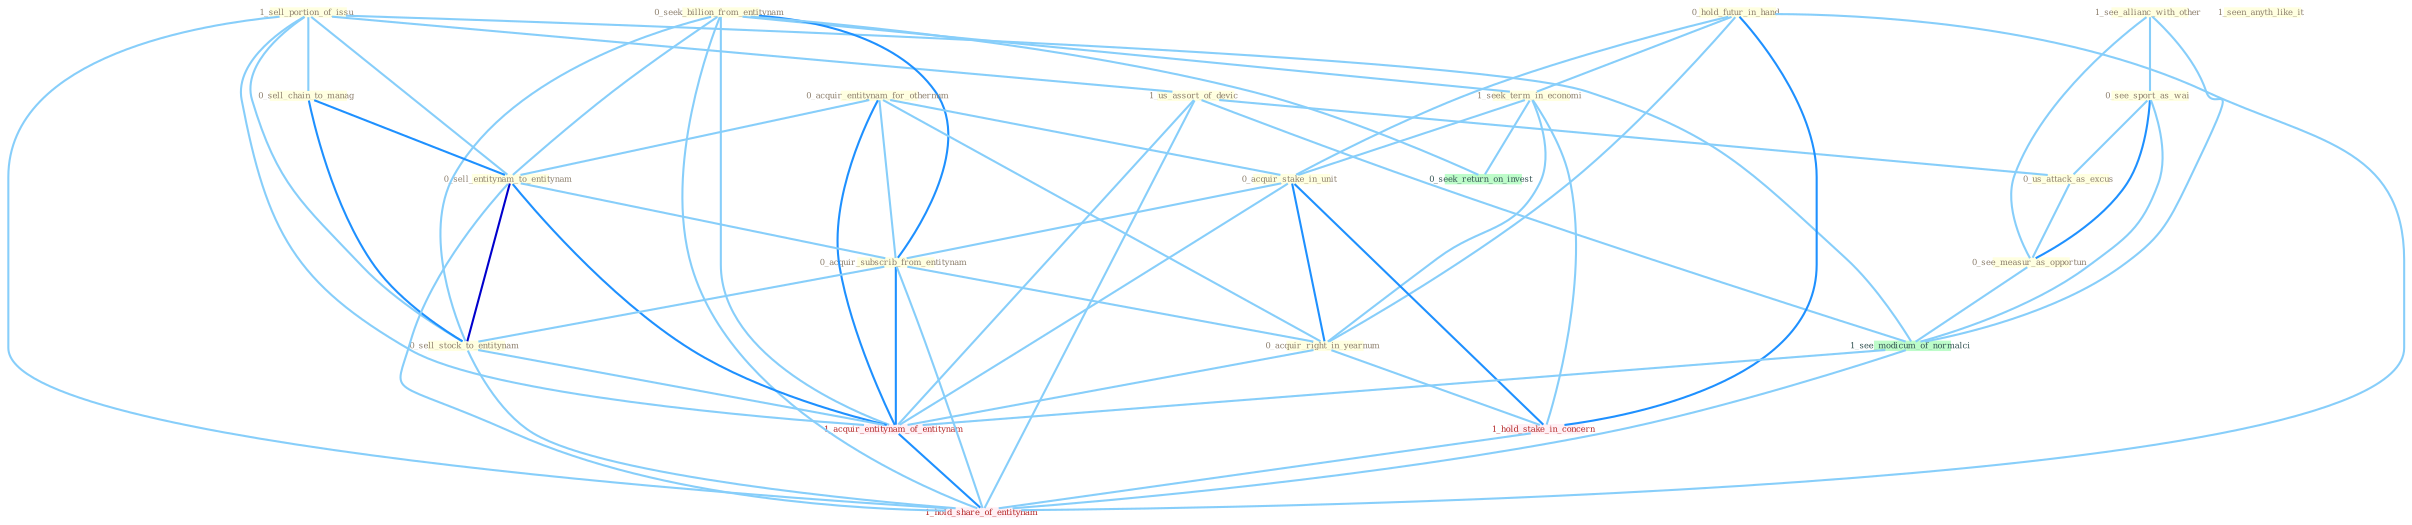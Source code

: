 Graph G{ 
    node
    [shape=polygon,style=filled,width=.5,height=.06,color="#BDFCC9",fixedsize=true,fontsize=4,
    fontcolor="#2f4f4f"];
    {node
    [color="#ffffe0", fontcolor="#8b7d6b"] "1_sell_portion_of_issu " "1_see_allianc_with_other " "0_seek_billion_from_entitynam " "1_us_assort_of_devic " "0_see_sport_as_wai " "0_acquir_entitynam_for_othernum " "0_hold_futur_in_hand " "1_seek_term_in_economi " "0_us_attack_as_excus " "0_sell_chain_to_manag " "0_sell_entitynam_to_entitynam " "0_acquir_stake_in_unit " "0_see_measur_as_opportun " "0_acquir_subscrib_from_entitynam " "0_sell_stock_to_entitynam " "0_acquir_right_in_yearnum " "1_seen_anyth_like_it "}
{node [color="#fff0f5", fontcolor="#b22222"] "1_hold_stake_in_concern " "1_acquir_entitynam_of_entitynam " "1_hold_share_of_entitynam "}
edge [color="#B0E2FF"];

	"1_sell_portion_of_issu " -- "1_us_assort_of_devic " [w="1", color="#87cefa" ];
	"1_sell_portion_of_issu " -- "0_sell_chain_to_manag " [w="1", color="#87cefa" ];
	"1_sell_portion_of_issu " -- "0_sell_entitynam_to_entitynam " [w="1", color="#87cefa" ];
	"1_sell_portion_of_issu " -- "0_sell_stock_to_entitynam " [w="1", color="#87cefa" ];
	"1_sell_portion_of_issu " -- "1_see_modicum_of_normalci " [w="1", color="#87cefa" ];
	"1_sell_portion_of_issu " -- "1_acquir_entitynam_of_entitynam " [w="1", color="#87cefa" ];
	"1_sell_portion_of_issu " -- "1_hold_share_of_entitynam " [w="1", color="#87cefa" ];
	"1_see_allianc_with_other " -- "0_see_sport_as_wai " [w="1", color="#87cefa" ];
	"1_see_allianc_with_other " -- "0_see_measur_as_opportun " [w="1", color="#87cefa" ];
	"1_see_allianc_with_other " -- "1_see_modicum_of_normalci " [w="1", color="#87cefa" ];
	"0_seek_billion_from_entitynam " -- "1_seek_term_in_economi " [w="1", color="#87cefa" ];
	"0_seek_billion_from_entitynam " -- "0_sell_entitynam_to_entitynam " [w="1", color="#87cefa" ];
	"0_seek_billion_from_entitynam " -- "0_acquir_subscrib_from_entitynam " [w="2", color="#1e90ff" , len=0.8];
	"0_seek_billion_from_entitynam " -- "0_sell_stock_to_entitynam " [w="1", color="#87cefa" ];
	"0_seek_billion_from_entitynam " -- "0_seek_return_on_invest " [w="1", color="#87cefa" ];
	"0_seek_billion_from_entitynam " -- "1_acquir_entitynam_of_entitynam " [w="1", color="#87cefa" ];
	"0_seek_billion_from_entitynam " -- "1_hold_share_of_entitynam " [w="1", color="#87cefa" ];
	"1_us_assort_of_devic " -- "0_us_attack_as_excus " [w="1", color="#87cefa" ];
	"1_us_assort_of_devic " -- "1_see_modicum_of_normalci " [w="1", color="#87cefa" ];
	"1_us_assort_of_devic " -- "1_acquir_entitynam_of_entitynam " [w="1", color="#87cefa" ];
	"1_us_assort_of_devic " -- "1_hold_share_of_entitynam " [w="1", color="#87cefa" ];
	"0_see_sport_as_wai " -- "0_us_attack_as_excus " [w="1", color="#87cefa" ];
	"0_see_sport_as_wai " -- "0_see_measur_as_opportun " [w="2", color="#1e90ff" , len=0.8];
	"0_see_sport_as_wai " -- "1_see_modicum_of_normalci " [w="1", color="#87cefa" ];
	"0_acquir_entitynam_for_othernum " -- "0_sell_entitynam_to_entitynam " [w="1", color="#87cefa" ];
	"0_acquir_entitynam_for_othernum " -- "0_acquir_stake_in_unit " [w="1", color="#87cefa" ];
	"0_acquir_entitynam_for_othernum " -- "0_acquir_subscrib_from_entitynam " [w="1", color="#87cefa" ];
	"0_acquir_entitynam_for_othernum " -- "0_acquir_right_in_yearnum " [w="1", color="#87cefa" ];
	"0_acquir_entitynam_for_othernum " -- "1_acquir_entitynam_of_entitynam " [w="2", color="#1e90ff" , len=0.8];
	"0_hold_futur_in_hand " -- "1_seek_term_in_economi " [w="1", color="#87cefa" ];
	"0_hold_futur_in_hand " -- "0_acquir_stake_in_unit " [w="1", color="#87cefa" ];
	"0_hold_futur_in_hand " -- "0_acquir_right_in_yearnum " [w="1", color="#87cefa" ];
	"0_hold_futur_in_hand " -- "1_hold_stake_in_concern " [w="2", color="#1e90ff" , len=0.8];
	"0_hold_futur_in_hand " -- "1_hold_share_of_entitynam " [w="1", color="#87cefa" ];
	"1_seek_term_in_economi " -- "0_acquir_stake_in_unit " [w="1", color="#87cefa" ];
	"1_seek_term_in_economi " -- "0_acquir_right_in_yearnum " [w="1", color="#87cefa" ];
	"1_seek_term_in_economi " -- "1_hold_stake_in_concern " [w="1", color="#87cefa" ];
	"1_seek_term_in_economi " -- "0_seek_return_on_invest " [w="1", color="#87cefa" ];
	"0_us_attack_as_excus " -- "0_see_measur_as_opportun " [w="1", color="#87cefa" ];
	"0_sell_chain_to_manag " -- "0_sell_entitynam_to_entitynam " [w="2", color="#1e90ff" , len=0.8];
	"0_sell_chain_to_manag " -- "0_sell_stock_to_entitynam " [w="2", color="#1e90ff" , len=0.8];
	"0_sell_entitynam_to_entitynam " -- "0_acquir_subscrib_from_entitynam " [w="1", color="#87cefa" ];
	"0_sell_entitynam_to_entitynam " -- "0_sell_stock_to_entitynam " [w="3", color="#0000cd" , len=0.6];
	"0_sell_entitynam_to_entitynam " -- "1_acquir_entitynam_of_entitynam " [w="2", color="#1e90ff" , len=0.8];
	"0_sell_entitynam_to_entitynam " -- "1_hold_share_of_entitynam " [w="1", color="#87cefa" ];
	"0_acquir_stake_in_unit " -- "0_acquir_subscrib_from_entitynam " [w="1", color="#87cefa" ];
	"0_acquir_stake_in_unit " -- "0_acquir_right_in_yearnum " [w="2", color="#1e90ff" , len=0.8];
	"0_acquir_stake_in_unit " -- "1_hold_stake_in_concern " [w="2", color="#1e90ff" , len=0.8];
	"0_acquir_stake_in_unit " -- "1_acquir_entitynam_of_entitynam " [w="1", color="#87cefa" ];
	"0_see_measur_as_opportun " -- "1_see_modicum_of_normalci " [w="1", color="#87cefa" ];
	"0_acquir_subscrib_from_entitynam " -- "0_sell_stock_to_entitynam " [w="1", color="#87cefa" ];
	"0_acquir_subscrib_from_entitynam " -- "0_acquir_right_in_yearnum " [w="1", color="#87cefa" ];
	"0_acquir_subscrib_from_entitynam " -- "1_acquir_entitynam_of_entitynam " [w="2", color="#1e90ff" , len=0.8];
	"0_acquir_subscrib_from_entitynam " -- "1_hold_share_of_entitynam " [w="1", color="#87cefa" ];
	"0_sell_stock_to_entitynam " -- "1_acquir_entitynam_of_entitynam " [w="1", color="#87cefa" ];
	"0_sell_stock_to_entitynam " -- "1_hold_share_of_entitynam " [w="1", color="#87cefa" ];
	"0_acquir_right_in_yearnum " -- "1_hold_stake_in_concern " [w="1", color="#87cefa" ];
	"0_acquir_right_in_yearnum " -- "1_acquir_entitynam_of_entitynam " [w="1", color="#87cefa" ];
	"1_hold_stake_in_concern " -- "1_hold_share_of_entitynam " [w="1", color="#87cefa" ];
	"1_see_modicum_of_normalci " -- "1_acquir_entitynam_of_entitynam " [w="1", color="#87cefa" ];
	"1_see_modicum_of_normalci " -- "1_hold_share_of_entitynam " [w="1", color="#87cefa" ];
	"1_acquir_entitynam_of_entitynam " -- "1_hold_share_of_entitynam " [w="2", color="#1e90ff" , len=0.8];
}